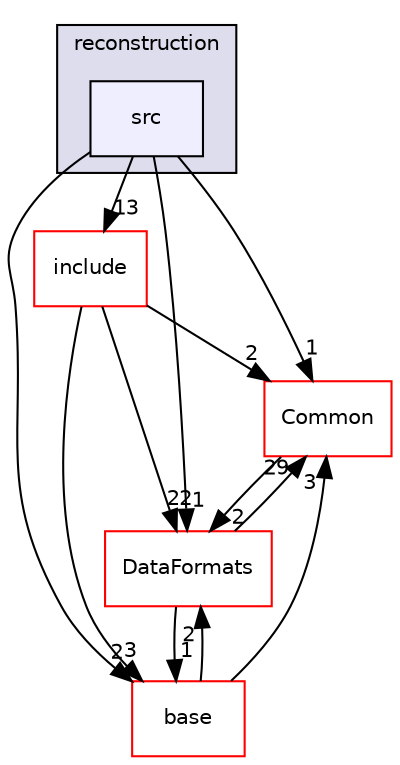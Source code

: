 digraph "/home/travis/build/AliceO2Group/AliceO2/Detectors/ITSMFT/common/reconstruction/src" {
  bgcolor=transparent;
  compound=true
  node [ fontsize="10", fontname="Helvetica"];
  edge [ labelfontsize="10", labelfontname="Helvetica"];
  subgraph clusterdir_2174d8cbbd82d5c404dd04814f845a3a {
    graph [ bgcolor="#ddddee", pencolor="black", label="reconstruction" fontname="Helvetica", fontsize="10", URL="dir_2174d8cbbd82d5c404dd04814f845a3a.html"]
  dir_2382d22bdf51ce6783d3a58c2cee3de2 [shape=box, label="src", style="filled", fillcolor="#eeeeff", pencolor="black", URL="dir_2382d22bdf51ce6783d3a58c2cee3de2.html"];
  }
  dir_5ae603abd45d2d750401429407a7bf9c [shape=box label="include" color="red" URL="dir_5ae603abd45d2d750401429407a7bf9c.html"];
  dir_4ab6b4cc6a7edbff49100e9123df213f [shape=box label="Common" color="red" URL="dir_4ab6b4cc6a7edbff49100e9123df213f.html"];
  dir_7c9998090bca7c4aa89c05dd66fe73f5 [shape=box label="base" color="red" URL="dir_7c9998090bca7c4aa89c05dd66fe73f5.html"];
  dir_2171f7ec022c5423887b07c69b2f5b48 [shape=box label="DataFormats" color="red" URL="dir_2171f7ec022c5423887b07c69b2f5b48.html"];
  dir_5ae603abd45d2d750401429407a7bf9c->dir_4ab6b4cc6a7edbff49100e9123df213f [headlabel="2", labeldistance=1.5 headhref="dir_000421_000018.html"];
  dir_5ae603abd45d2d750401429407a7bf9c->dir_7c9998090bca7c4aa89c05dd66fe73f5 [headlabel="3", labeldistance=1.5 headhref="dir_000421_000412.html"];
  dir_5ae603abd45d2d750401429407a7bf9c->dir_2171f7ec022c5423887b07c69b2f5b48 [headlabel="22", labeldistance=1.5 headhref="dir_000421_000060.html"];
  dir_4ab6b4cc6a7edbff49100e9123df213f->dir_2171f7ec022c5423887b07c69b2f5b48 [headlabel="2", labeldistance=1.5 headhref="dir_000018_000060.html"];
  dir_2382d22bdf51ce6783d3a58c2cee3de2->dir_5ae603abd45d2d750401429407a7bf9c [headlabel="13", labeldistance=1.5 headhref="dir_000432_000421.html"];
  dir_2382d22bdf51ce6783d3a58c2cee3de2->dir_4ab6b4cc6a7edbff49100e9123df213f [headlabel="1", labeldistance=1.5 headhref="dir_000432_000018.html"];
  dir_2382d22bdf51ce6783d3a58c2cee3de2->dir_7c9998090bca7c4aa89c05dd66fe73f5 [headlabel="2", labeldistance=1.5 headhref="dir_000432_000412.html"];
  dir_2382d22bdf51ce6783d3a58c2cee3de2->dir_2171f7ec022c5423887b07c69b2f5b48 [headlabel="1", labeldistance=1.5 headhref="dir_000432_000060.html"];
  dir_7c9998090bca7c4aa89c05dd66fe73f5->dir_4ab6b4cc6a7edbff49100e9123df213f [headlabel="3", labeldistance=1.5 headhref="dir_000412_000018.html"];
  dir_7c9998090bca7c4aa89c05dd66fe73f5->dir_2171f7ec022c5423887b07c69b2f5b48 [headlabel="2", labeldistance=1.5 headhref="dir_000412_000060.html"];
  dir_2171f7ec022c5423887b07c69b2f5b48->dir_4ab6b4cc6a7edbff49100e9123df213f [headlabel="29", labeldistance=1.5 headhref="dir_000060_000018.html"];
  dir_2171f7ec022c5423887b07c69b2f5b48->dir_7c9998090bca7c4aa89c05dd66fe73f5 [headlabel="1", labeldistance=1.5 headhref="dir_000060_000412.html"];
}
